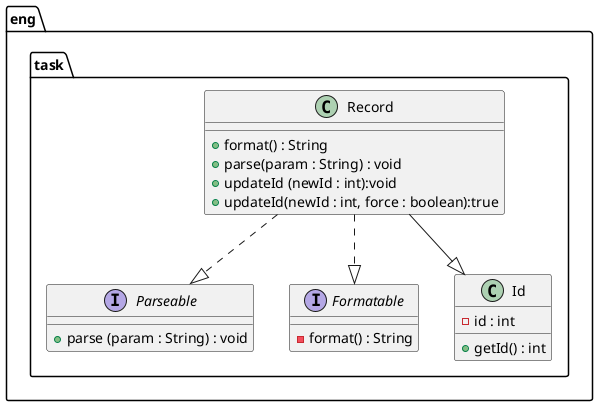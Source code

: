 @startuml

package eng.task{

interface Parseable{
+ parse (param : String) : void
}

interface Formatable{
- format() : String
}

class Id{
- id : int
+ getId() : int
}

class Record{
+ format() : String
+ parse(param : String) : void
+ updateId (newId : int):void
+ updateId(newId : int, force : boolean):true
}

Record --|> Id
Record ..|> Formatable
Record ..|> Parseable

}

@enduml

